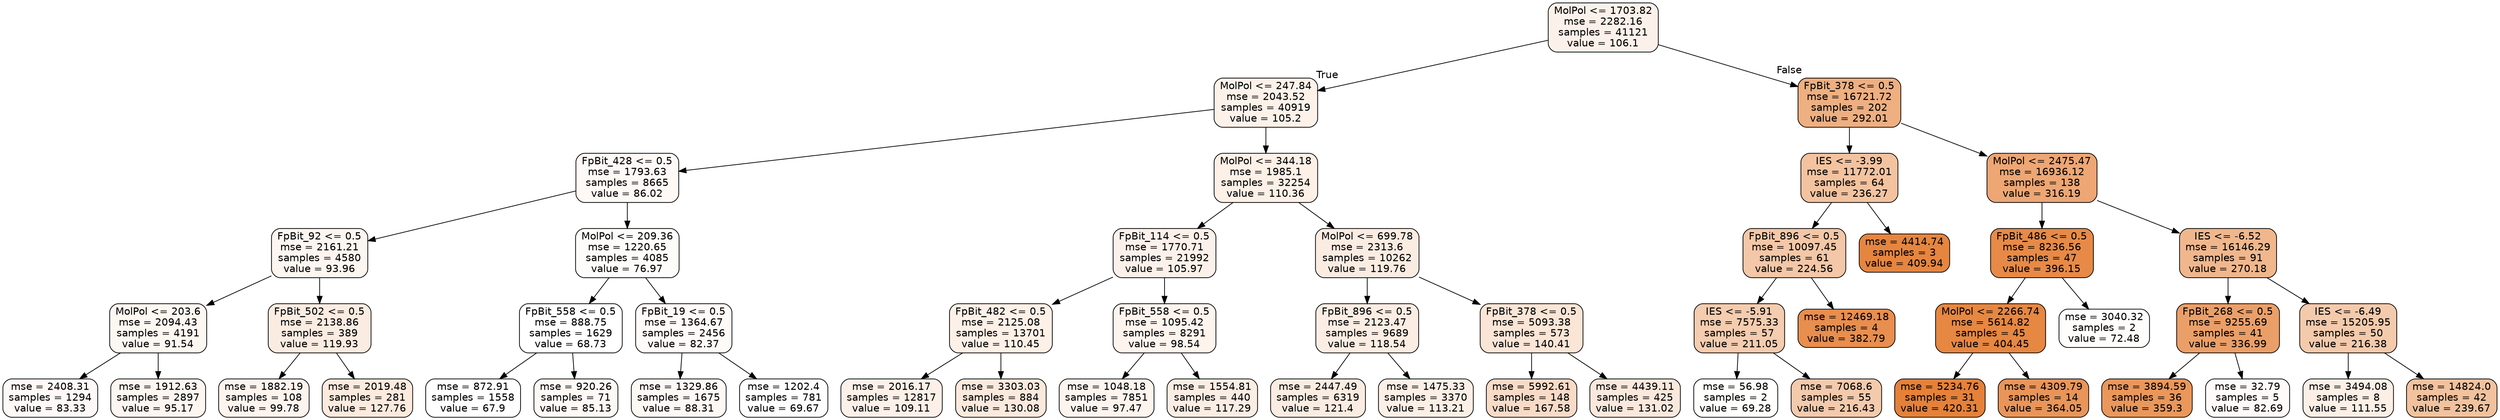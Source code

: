 digraph Tree {
node [shape=box, style="filled, rounded", color="black", fontname=helvetica] ;
edge [fontname=helvetica] ;
0 [label="MolPol <= 1703.82\nmse = 2282.16\nsamples = 41121\nvalue = 106.1", fillcolor="#fcf1ea"] ;
1 [label="MolPol <= 247.84\nmse = 2043.52\nsamples = 40919\nvalue = 105.2", fillcolor="#fcf2ea"] ;
0 -> 1 [labeldistance=2.5, labelangle=45, headlabel="True"] ;
2 [label="FpBit_428 <= 0.5\nmse = 1793.63\nsamples = 8665\nvalue = 86.02", fillcolor="#fef9f5"] ;
1 -> 2 ;
3 [label="FpBit_92 <= 0.5\nmse = 2161.21\nsamples = 4580\nvalue = 93.96", fillcolor="#fdf6f0"] ;
2 -> 3 ;
4 [label="MolPol <= 203.6\nmse = 2094.43\nsamples = 4191\nvalue = 91.54", fillcolor="#fdf7f2"] ;
3 -> 4 ;
5 [label="mse = 2408.31\nsamples = 1294\nvalue = 83.33", fillcolor="#fef9f6"] ;
4 -> 5 ;
6 [label="mse = 1912.63\nsamples = 2897\nvalue = 95.17", fillcolor="#fdf5f0"] ;
4 -> 6 ;
7 [label="FpBit_502 <= 0.5\nmse = 2138.86\nsamples = 389\nvalue = 119.93", fillcolor="#fbece2"] ;
3 -> 7 ;
8 [label="mse = 1882.19\nsamples = 108\nvalue = 99.78", fillcolor="#fdf4ed"] ;
7 -> 8 ;
9 [label="mse = 2019.48\nsamples = 281\nvalue = 127.76", fillcolor="#fbeadd"] ;
7 -> 9 ;
10 [label="MolPol <= 209.36\nmse = 1220.65\nsamples = 4085\nvalue = 76.97", fillcolor="#fefcfa"] ;
2 -> 10 ;
11 [label="FpBit_558 <= 0.5\nmse = 888.75\nsamples = 1629\nvalue = 68.73", fillcolor="#ffffff"] ;
10 -> 11 ;
12 [label="mse = 872.91\nsamples = 1558\nvalue = 67.9", fillcolor="#ffffff"] ;
11 -> 12 ;
13 [label="mse = 920.26\nsamples = 71\nvalue = 85.13", fillcolor="#fef9f5"] ;
11 -> 13 ;
14 [label="FpBit_19 <= 0.5\nmse = 1364.67\nsamples = 2456\nvalue = 82.37", fillcolor="#fefaf7"] ;
10 -> 14 ;
15 [label="mse = 1329.86\nsamples = 1675\nvalue = 88.31", fillcolor="#fdf8f4"] ;
14 -> 15 ;
16 [label="mse = 1202.4\nsamples = 781\nvalue = 69.67", fillcolor="#fffefe"] ;
14 -> 16 ;
17 [label="MolPol <= 344.18\nmse = 1985.1\nsamples = 32254\nvalue = 110.36", fillcolor="#fcf0e7"] ;
1 -> 17 ;
18 [label="FpBit_114 <= 0.5\nmse = 1770.71\nsamples = 21992\nvalue = 105.97", fillcolor="#fcf1ea"] ;
17 -> 18 ;
19 [label="FpBit_482 <= 0.5\nmse = 2125.08\nsamples = 13701\nvalue = 110.45", fillcolor="#fcf0e7"] ;
18 -> 19 ;
20 [label="mse = 2016.17\nsamples = 12817\nvalue = 109.11", fillcolor="#fcf0e8"] ;
19 -> 20 ;
21 [label="mse = 3303.03\nsamples = 884\nvalue = 130.08", fillcolor="#fae9dc"] ;
19 -> 21 ;
22 [label="FpBit_558 <= 0.5\nmse = 1095.42\nsamples = 8291\nvalue = 98.54", fillcolor="#fdf4ee"] ;
18 -> 22 ;
23 [label="mse = 1048.18\nsamples = 7851\nvalue = 97.47", fillcolor="#fdf4ee"] ;
22 -> 23 ;
24 [label="mse = 1554.81\nsamples = 440\nvalue = 117.29", fillcolor="#fbede3"] ;
22 -> 24 ;
25 [label="MolPol <= 699.78\nmse = 2313.6\nsamples = 10262\nvalue = 119.76", fillcolor="#fbece2"] ;
17 -> 25 ;
26 [label="FpBit_896 <= 0.5\nmse = 2123.47\nsamples = 9689\nvalue = 118.54", fillcolor="#fbede3"] ;
25 -> 26 ;
27 [label="mse = 2447.49\nsamples = 6319\nvalue = 121.4", fillcolor="#fbece1"] ;
26 -> 27 ;
28 [label="mse = 1475.33\nsamples = 3370\nvalue = 113.21", fillcolor="#fcefe6"] ;
26 -> 28 ;
29 [label="FpBit_378 <= 0.5\nmse = 5093.38\nsamples = 573\nvalue = 140.41", fillcolor="#fae5d6"] ;
25 -> 29 ;
30 [label="mse = 5992.61\nsamples = 148\nvalue = 167.58", fillcolor="#f8dbc7"] ;
29 -> 30 ;
31 [label="mse = 4439.11\nsamples = 425\nvalue = 131.02", fillcolor="#fae8dc"] ;
29 -> 31 ;
32 [label="FpBit_378 <= 0.5\nmse = 16721.72\nsamples = 202\nvalue = 292.01", fillcolor="#eeaf81"] ;
0 -> 32 [labeldistance=2.5, labelangle=-45, headlabel="False"] ;
33 [label="IES <= -3.99\nmse = 11772.01\nsamples = 64\nvalue = 236.27", fillcolor="#f3c3a0"] ;
32 -> 33 ;
34 [label="FpBit_896 <= 0.5\nmse = 10097.45\nsamples = 61\nvalue = 224.56", fillcolor="#f3c7a7"] ;
33 -> 34 ;
35 [label="IES <= -5.91\nmse = 7575.33\nsamples = 57\nvalue = 211.05", fillcolor="#f4ccaf"] ;
34 -> 35 ;
36 [label="mse = 56.98\nsamples = 2\nvalue = 69.28", fillcolor="#fffffe"] ;
35 -> 36 ;
37 [label="mse = 7068.6\nsamples = 55\nvalue = 216.43", fillcolor="#f4caac"] ;
35 -> 37 ;
38 [label="mse = 12469.18\nsamples = 4\nvalue = 382.79", fillcolor="#e88e4e"] ;
34 -> 38 ;
39 [label="mse = 4414.74\nsamples = 3\nvalue = 409.94", fillcolor="#e6853f"] ;
33 -> 39 ;
40 [label="MolPol <= 2475.47\nmse = 16936.12\nsamples = 138\nvalue = 316.19", fillcolor="#eda674"] ;
32 -> 40 ;
41 [label="FpBit_486 <= 0.5\nmse = 8236.56\nsamples = 47\nvalue = 396.15", fillcolor="#e78a47"] ;
40 -> 41 ;
42 [label="MolPol <= 2266.74\nmse = 5614.82\nsamples = 45\nvalue = 404.45", fillcolor="#e68742"] ;
41 -> 42 ;
43 [label="mse = 5234.76\nsamples = 31\nvalue = 420.31", fillcolor="#e58139"] ;
42 -> 43 ;
44 [label="mse = 4309.79\nsamples = 14\nvalue = 364.05", fillcolor="#e99559"] ;
42 -> 44 ;
45 [label="mse = 3040.32\nsamples = 2\nvalue = 72.48", fillcolor="#fffdfc"] ;
41 -> 45 ;
46 [label="IES <= -6.52\nmse = 16146.29\nsamples = 91\nvalue = 270.18", fillcolor="#f0b78d"] ;
40 -> 46 ;
47 [label="FpBit_268 <= 0.5\nmse = 9255.69\nsamples = 41\nvalue = 336.99", fillcolor="#eb9f68"] ;
46 -> 47 ;
48 [label="mse = 3894.59\nsamples = 36\nvalue = 359.3", fillcolor="#ea975b"] ;
47 -> 48 ;
49 [label="mse = 32.79\nsamples = 5\nvalue = 82.69", fillcolor="#fefaf7"] ;
47 -> 49 ;
50 [label="IES <= -6.49\nmse = 15205.95\nsamples = 50\nvalue = 216.38", fillcolor="#f4caac"] ;
46 -> 50 ;
51 [label="mse = 3494.08\nsamples = 8\nvalue = 111.55", fillcolor="#fcefe6"] ;
50 -> 51 ;
52 [label="mse = 14824.0\nsamples = 42\nvalue = 239.67", fillcolor="#f2c29e"] ;
50 -> 52 ;
}